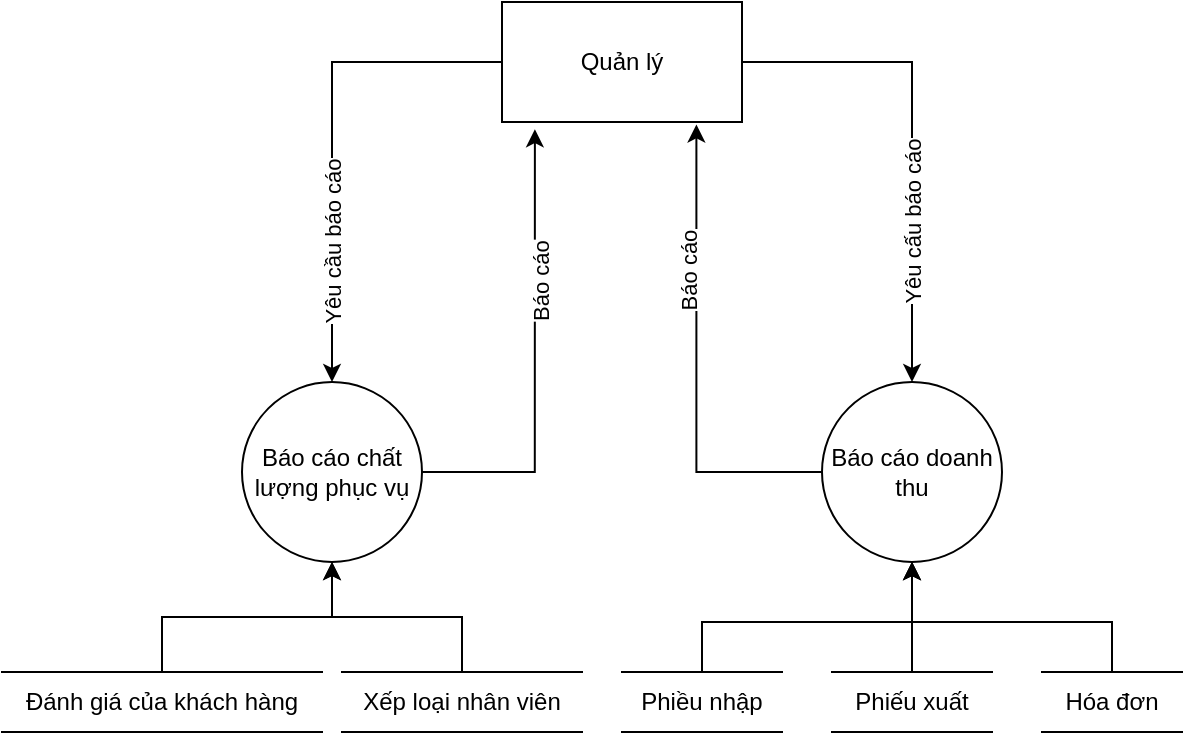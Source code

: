 <mxfile version="20.6.0" type="github">
  <diagram id="Z1lJC-vSWC6HamvG1VNI" name="Page-1">
    <mxGraphModel dx="688" dy="427" grid="1" gridSize="10" guides="1" tooltips="1" connect="1" arrows="1" fold="1" page="1" pageScale="1" pageWidth="850" pageHeight="1100" math="0" shadow="0">
      <root>
        <mxCell id="0" />
        <mxCell id="1" parent="0" />
        <mxCell id="ZZa5unCcAoKVdH-wNQZD-12" style="edgeStyle=orthogonalEdgeStyle;rounded=0;orthogonalLoop=1;jettySize=auto;html=1;entryX=0.81;entryY=1.02;entryDx=0;entryDy=0;entryPerimeter=0;" edge="1" parent="1" source="ZZa5unCcAoKVdH-wNQZD-1" target="ZZa5unCcAoKVdH-wNQZD-4">
          <mxGeometry relative="1" as="geometry" />
        </mxCell>
        <mxCell id="ZZa5unCcAoKVdH-wNQZD-13" value="Báo cáo" style="edgeLabel;html=1;align=center;verticalAlign=middle;resizable=0;points=[];rotation=-90;" vertex="1" connectable="0" parent="ZZa5unCcAoKVdH-wNQZD-12">
          <mxGeometry x="0.383" y="4" relative="1" as="geometry">
            <mxPoint as="offset" />
          </mxGeometry>
        </mxCell>
        <mxCell id="ZZa5unCcAoKVdH-wNQZD-1" value="Báo cáo doanh thu" style="ellipse;whiteSpace=wrap;html=1;aspect=fixed;" vertex="1" parent="1">
          <mxGeometry x="560" y="280" width="90" height="90" as="geometry" />
        </mxCell>
        <mxCell id="ZZa5unCcAoKVdH-wNQZD-8" style="edgeStyle=orthogonalEdgeStyle;rounded=0;orthogonalLoop=1;jettySize=auto;html=1;exitX=1;exitY=0.5;exitDx=0;exitDy=0;entryX=0.137;entryY=1.06;entryDx=0;entryDy=0;entryPerimeter=0;" edge="1" parent="1" source="ZZa5unCcAoKVdH-wNQZD-2" target="ZZa5unCcAoKVdH-wNQZD-4">
          <mxGeometry relative="1" as="geometry" />
        </mxCell>
        <mxCell id="ZZa5unCcAoKVdH-wNQZD-9" value="Báo cáo" style="edgeLabel;html=1;align=center;verticalAlign=middle;resizable=0;points=[];rotation=-90;" vertex="1" connectable="0" parent="ZZa5unCcAoKVdH-wNQZD-8">
          <mxGeometry x="0.459" y="-3" relative="1" as="geometry">
            <mxPoint y="15" as="offset" />
          </mxGeometry>
        </mxCell>
        <mxCell id="ZZa5unCcAoKVdH-wNQZD-2" value="Báo cáo chất lượng phục vụ" style="ellipse;whiteSpace=wrap;html=1;aspect=fixed;" vertex="1" parent="1">
          <mxGeometry x="270" y="280" width="90" height="90" as="geometry" />
        </mxCell>
        <mxCell id="ZZa5unCcAoKVdH-wNQZD-6" style="edgeStyle=orthogonalEdgeStyle;rounded=0;orthogonalLoop=1;jettySize=auto;html=1;entryX=0.5;entryY=0;entryDx=0;entryDy=0;" edge="1" parent="1" source="ZZa5unCcAoKVdH-wNQZD-4" target="ZZa5unCcAoKVdH-wNQZD-2">
          <mxGeometry relative="1" as="geometry" />
        </mxCell>
        <mxCell id="ZZa5unCcAoKVdH-wNQZD-7" value="Yêu cầu báo cáo" style="edgeLabel;html=1;align=center;verticalAlign=middle;resizable=0;points=[];rotation=-90;" vertex="1" connectable="0" parent="ZZa5unCcAoKVdH-wNQZD-6">
          <mxGeometry x="0.071" y="-2" relative="1" as="geometry">
            <mxPoint x="2" y="44" as="offset" />
          </mxGeometry>
        </mxCell>
        <mxCell id="ZZa5unCcAoKVdH-wNQZD-10" style="edgeStyle=orthogonalEdgeStyle;rounded=0;orthogonalLoop=1;jettySize=auto;html=1;entryX=0.5;entryY=0;entryDx=0;entryDy=0;" edge="1" parent="1" source="ZZa5unCcAoKVdH-wNQZD-4" target="ZZa5unCcAoKVdH-wNQZD-1">
          <mxGeometry relative="1" as="geometry" />
        </mxCell>
        <mxCell id="ZZa5unCcAoKVdH-wNQZD-11" value="Yêu cấu báo cáo" style="edgeLabel;html=1;align=center;verticalAlign=middle;resizable=0;points=[];rotation=-90;" vertex="1" connectable="0" parent="ZZa5unCcAoKVdH-wNQZD-10">
          <mxGeometry x="0.185" y="-1" relative="1" as="geometry">
            <mxPoint x="1" y="20" as="offset" />
          </mxGeometry>
        </mxCell>
        <mxCell id="ZZa5unCcAoKVdH-wNQZD-4" value="Quản lý" style="rounded=0;whiteSpace=wrap;html=1;" vertex="1" parent="1">
          <mxGeometry x="400" y="90" width="120" height="60" as="geometry" />
        </mxCell>
        <mxCell id="ZZa5unCcAoKVdH-wNQZD-29" style="edgeStyle=orthogonalEdgeStyle;rounded=0;orthogonalLoop=1;jettySize=auto;html=1;entryX=0.5;entryY=1;entryDx=0;entryDy=0;" edge="1" parent="1" source="ZZa5unCcAoKVdH-wNQZD-14" target="ZZa5unCcAoKVdH-wNQZD-1">
          <mxGeometry relative="1" as="geometry">
            <Array as="points">
              <mxPoint x="500" y="400" />
              <mxPoint x="605" y="400" />
            </Array>
          </mxGeometry>
        </mxCell>
        <mxCell id="ZZa5unCcAoKVdH-wNQZD-14" value="Phiều nhập" style="shape=partialRectangle;whiteSpace=wrap;html=1;left=0;right=0;fillColor=none;" vertex="1" parent="1">
          <mxGeometry x="460" y="425" width="80" height="30" as="geometry" />
        </mxCell>
        <mxCell id="ZZa5unCcAoKVdH-wNQZD-30" style="edgeStyle=orthogonalEdgeStyle;rounded=0;orthogonalLoop=1;jettySize=auto;html=1;entryX=0.5;entryY=1;entryDx=0;entryDy=0;" edge="1" parent="1" source="ZZa5unCcAoKVdH-wNQZD-15" target="ZZa5unCcAoKVdH-wNQZD-1">
          <mxGeometry relative="1" as="geometry" />
        </mxCell>
        <mxCell id="ZZa5unCcAoKVdH-wNQZD-15" value="Phiếu xuất" style="shape=partialRectangle;whiteSpace=wrap;html=1;left=0;right=0;fillColor=none;" vertex="1" parent="1">
          <mxGeometry x="565" y="425" width="80" height="30" as="geometry" />
        </mxCell>
        <mxCell id="ZZa5unCcAoKVdH-wNQZD-31" style="edgeStyle=orthogonalEdgeStyle;rounded=0;orthogonalLoop=1;jettySize=auto;html=1;entryX=0.5;entryY=1;entryDx=0;entryDy=0;" edge="1" parent="1" source="ZZa5unCcAoKVdH-wNQZD-16" target="ZZa5unCcAoKVdH-wNQZD-1">
          <mxGeometry relative="1" as="geometry">
            <Array as="points">
              <mxPoint x="705" y="400" />
              <mxPoint x="605" y="400" />
            </Array>
          </mxGeometry>
        </mxCell>
        <mxCell id="ZZa5unCcAoKVdH-wNQZD-16" value="Hóa đơn" style="shape=partialRectangle;whiteSpace=wrap;html=1;left=0;right=0;fillColor=none;" vertex="1" parent="1">
          <mxGeometry x="670" y="425" width="70" height="30" as="geometry" />
        </mxCell>
        <mxCell id="ZZa5unCcAoKVdH-wNQZD-35" style="edgeStyle=orthogonalEdgeStyle;rounded=0;orthogonalLoop=1;jettySize=auto;html=1;entryX=0.5;entryY=1;entryDx=0;entryDy=0;" edge="1" parent="1" source="ZZa5unCcAoKVdH-wNQZD-32" target="ZZa5unCcAoKVdH-wNQZD-2">
          <mxGeometry relative="1" as="geometry" />
        </mxCell>
        <mxCell id="ZZa5unCcAoKVdH-wNQZD-32" value="Đánh giá của khách hàng" style="shape=partialRectangle;whiteSpace=wrap;html=1;left=0;right=0;fillColor=none;" vertex="1" parent="1">
          <mxGeometry x="150" y="425" width="160" height="30" as="geometry" />
        </mxCell>
        <mxCell id="ZZa5unCcAoKVdH-wNQZD-34" style="edgeStyle=orthogonalEdgeStyle;rounded=0;orthogonalLoop=1;jettySize=auto;html=1;entryX=0.5;entryY=1;entryDx=0;entryDy=0;" edge="1" parent="1" source="ZZa5unCcAoKVdH-wNQZD-33" target="ZZa5unCcAoKVdH-wNQZD-2">
          <mxGeometry relative="1" as="geometry" />
        </mxCell>
        <mxCell id="ZZa5unCcAoKVdH-wNQZD-33" value="Xếp loại nhân viên" style="shape=partialRectangle;whiteSpace=wrap;html=1;left=0;right=0;fillColor=none;" vertex="1" parent="1">
          <mxGeometry x="320" y="425" width="120" height="30" as="geometry" />
        </mxCell>
      </root>
    </mxGraphModel>
  </diagram>
</mxfile>

